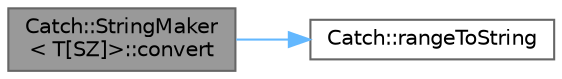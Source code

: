 digraph "Catch::StringMaker&lt; T[SZ]&gt;::convert"
{
 // LATEX_PDF_SIZE
  bgcolor="transparent";
  edge [fontname=Helvetica,fontsize=10,labelfontname=Helvetica,labelfontsize=10];
  node [fontname=Helvetica,fontsize=10,shape=box,height=0.2,width=0.4];
  rankdir="LR";
  Node1 [id="Node000001",label="Catch::StringMaker\l\< T[SZ]\>::convert",height=0.2,width=0.4,color="gray40", fillcolor="grey60", style="filled", fontcolor="black",tooltip=" "];
  Node1 -> Node2 [id="edge1_Node000001_Node000002",color="steelblue1",style="solid",tooltip=" "];
  Node2 [id="Node000002",label="Catch::rangeToString",height=0.2,width=0.4,color="grey40", fillcolor="white", style="filled",URL="$namespace_catch.html#af13494e925a793e3e7143c6ce6f442c2",tooltip=" "];
}
